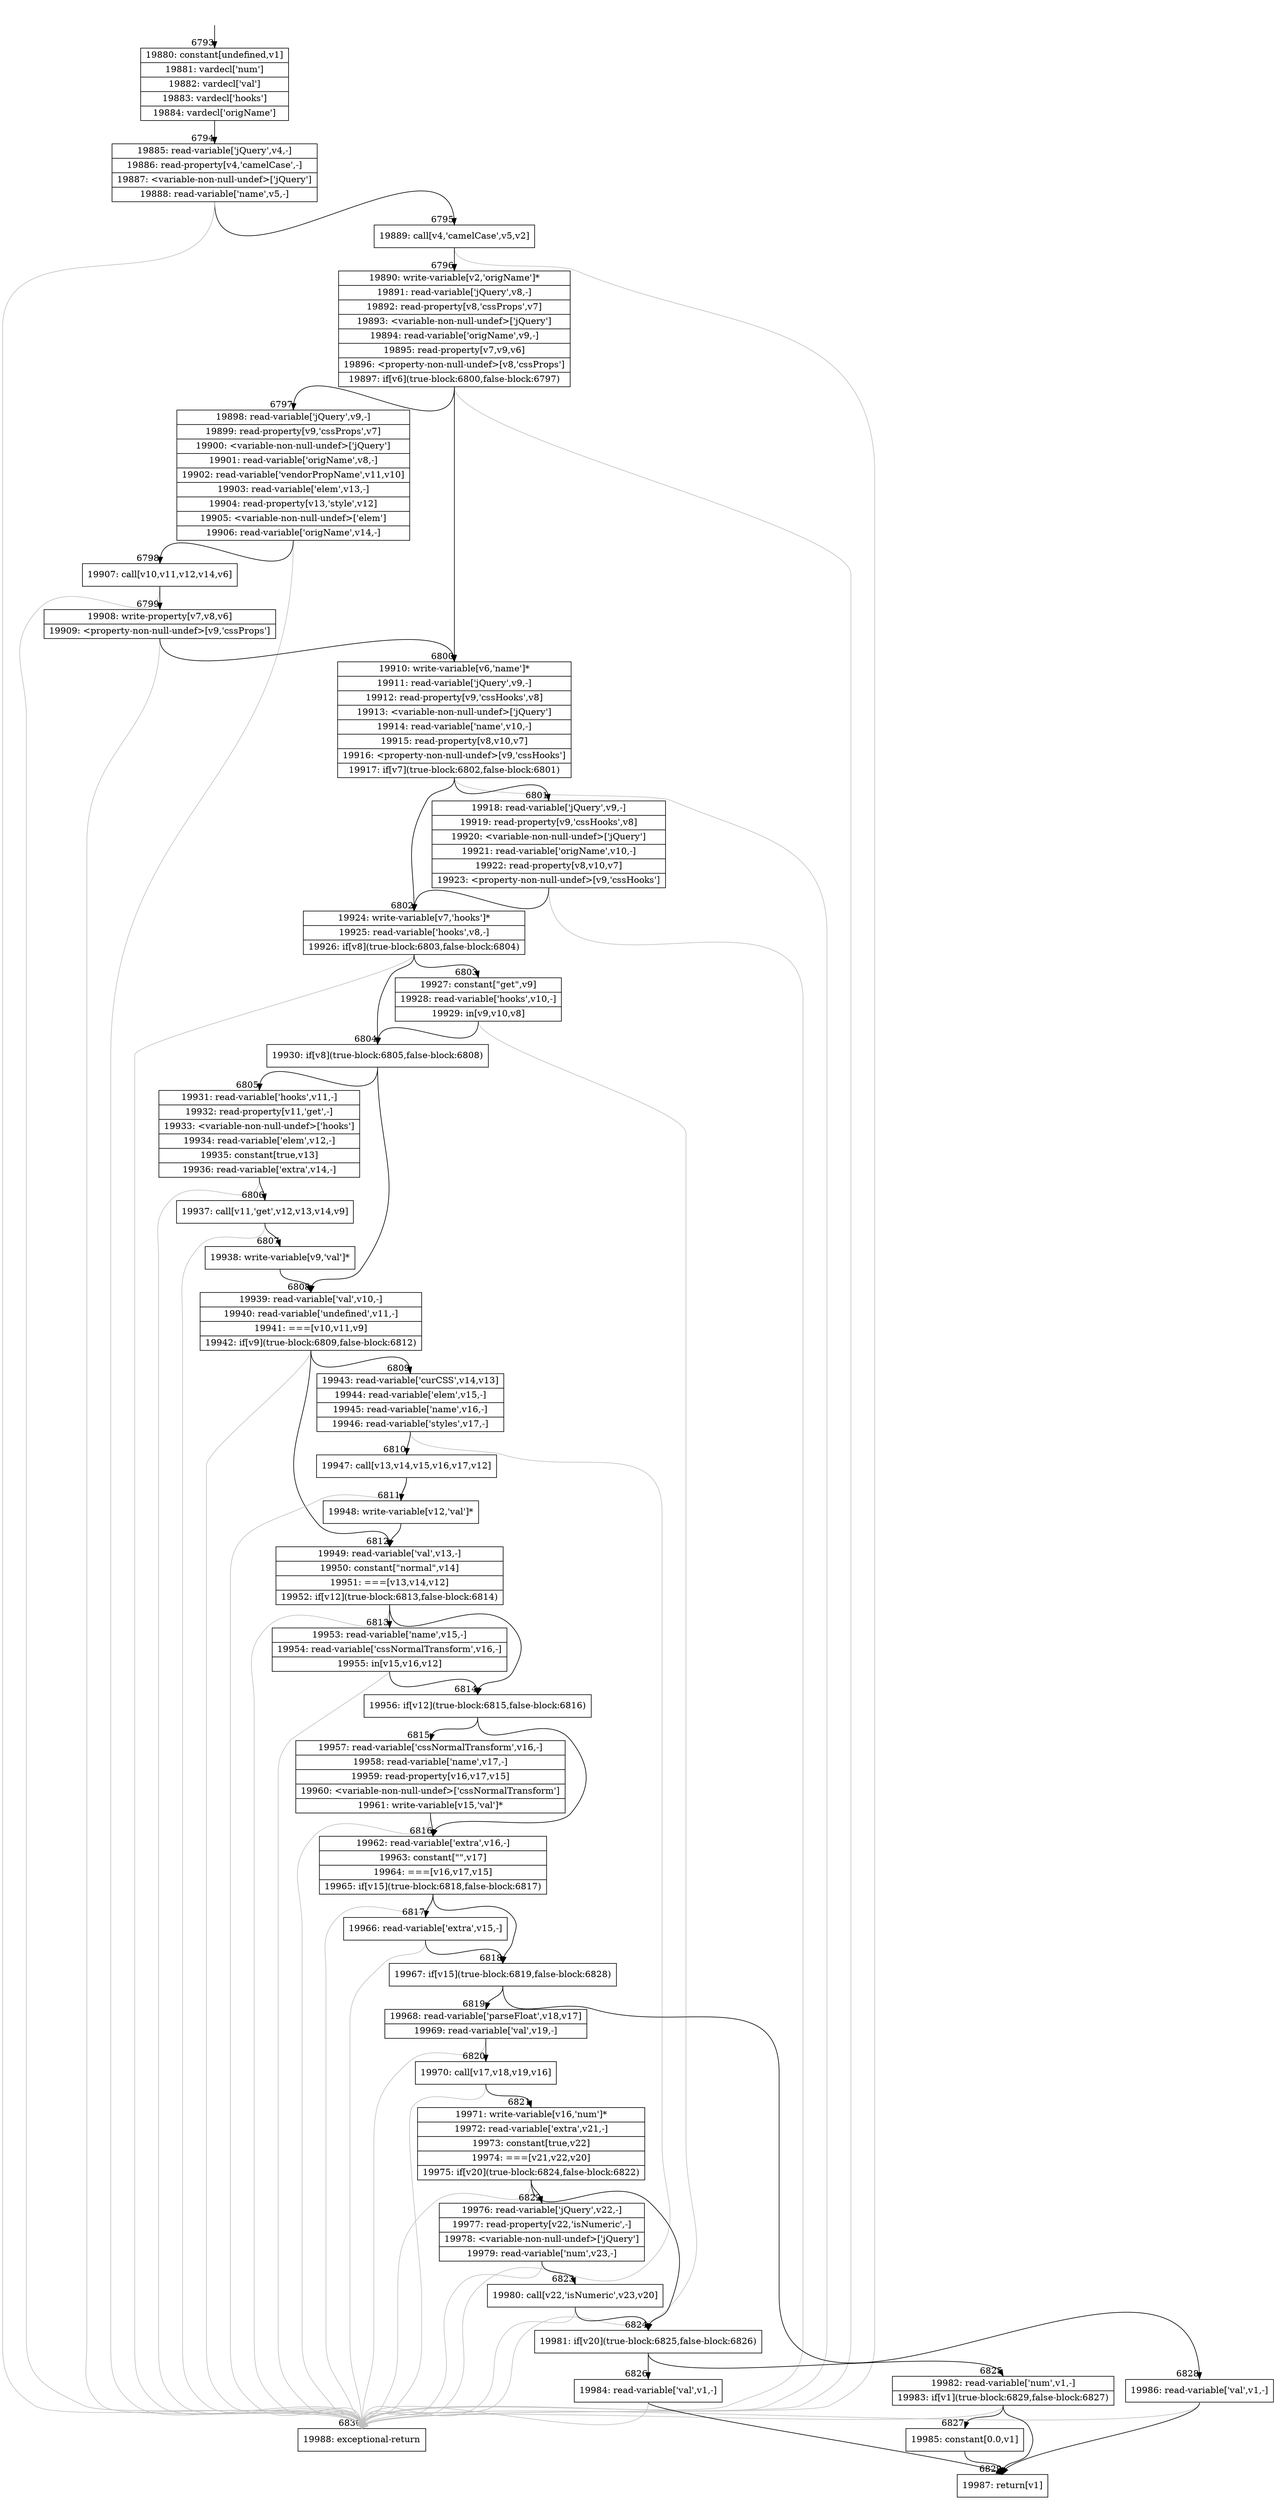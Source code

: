 digraph {
rankdir="TD"
BB_entry428[shape=none,label=""];
BB_entry428 -> BB6793 [tailport=s, headport=n, headlabel="    6793"]
BB6793 [shape=record label="{19880: constant[undefined,v1]|19881: vardecl['num']|19882: vardecl['val']|19883: vardecl['hooks']|19884: vardecl['origName']}" ] 
BB6793 -> BB6794 [tailport=s, headport=n, headlabel="      6794"]
BB6794 [shape=record label="{19885: read-variable['jQuery',v4,-]|19886: read-property[v4,'camelCase',-]|19887: \<variable-non-null-undef\>['jQuery']|19888: read-variable['name',v5,-]}" ] 
BB6794 -> BB6795 [tailport=s, headport=n, headlabel="      6795"]
BB6794 -> BB6830 [tailport=s, headport=n, color=gray, headlabel="      6830"]
BB6795 [shape=record label="{19889: call[v4,'camelCase',v5,v2]}" ] 
BB6795 -> BB6796 [tailport=s, headport=n, headlabel="      6796"]
BB6795 -> BB6830 [tailport=s, headport=n, color=gray]
BB6796 [shape=record label="{19890: write-variable[v2,'origName']*|19891: read-variable['jQuery',v8,-]|19892: read-property[v8,'cssProps',v7]|19893: \<variable-non-null-undef\>['jQuery']|19894: read-variable['origName',v9,-]|19895: read-property[v7,v9,v6]|19896: \<property-non-null-undef\>[v8,'cssProps']|19897: if[v6](true-block:6800,false-block:6797)}" ] 
BB6796 -> BB6800 [tailport=s, headport=n, headlabel="      6800"]
BB6796 -> BB6797 [tailport=s, headport=n, headlabel="      6797"]
BB6796 -> BB6830 [tailport=s, headport=n, color=gray]
BB6797 [shape=record label="{19898: read-variable['jQuery',v9,-]|19899: read-property[v9,'cssProps',v7]|19900: \<variable-non-null-undef\>['jQuery']|19901: read-variable['origName',v8,-]|19902: read-variable['vendorPropName',v11,v10]|19903: read-variable['elem',v13,-]|19904: read-property[v13,'style',v12]|19905: \<variable-non-null-undef\>['elem']|19906: read-variable['origName',v14,-]}" ] 
BB6797 -> BB6798 [tailport=s, headport=n, headlabel="      6798"]
BB6797 -> BB6830 [tailport=s, headport=n, color=gray]
BB6798 [shape=record label="{19907: call[v10,v11,v12,v14,v6]}" ] 
BB6798 -> BB6799 [tailport=s, headport=n, headlabel="      6799"]
BB6798 -> BB6830 [tailport=s, headport=n, color=gray]
BB6799 [shape=record label="{19908: write-property[v7,v8,v6]|19909: \<property-non-null-undef\>[v9,'cssProps']}" ] 
BB6799 -> BB6800 [tailport=s, headport=n]
BB6799 -> BB6830 [tailport=s, headport=n, color=gray]
BB6800 [shape=record label="{19910: write-variable[v6,'name']*|19911: read-variable['jQuery',v9,-]|19912: read-property[v9,'cssHooks',v8]|19913: \<variable-non-null-undef\>['jQuery']|19914: read-variable['name',v10,-]|19915: read-property[v8,v10,v7]|19916: \<property-non-null-undef\>[v9,'cssHooks']|19917: if[v7](true-block:6802,false-block:6801)}" ] 
BB6800 -> BB6802 [tailport=s, headport=n, headlabel="      6802"]
BB6800 -> BB6801 [tailport=s, headport=n, headlabel="      6801"]
BB6800 -> BB6830 [tailport=s, headport=n, color=gray]
BB6801 [shape=record label="{19918: read-variable['jQuery',v9,-]|19919: read-property[v9,'cssHooks',v8]|19920: \<variable-non-null-undef\>['jQuery']|19921: read-variable['origName',v10,-]|19922: read-property[v8,v10,v7]|19923: \<property-non-null-undef\>[v9,'cssHooks']}" ] 
BB6801 -> BB6802 [tailport=s, headport=n]
BB6801 -> BB6830 [tailport=s, headport=n, color=gray]
BB6802 [shape=record label="{19924: write-variable[v7,'hooks']*|19925: read-variable['hooks',v8,-]|19926: if[v8](true-block:6803,false-block:6804)}" ] 
BB6802 -> BB6804 [tailport=s, headport=n, headlabel="      6804"]
BB6802 -> BB6803 [tailport=s, headport=n, headlabel="      6803"]
BB6802 -> BB6830 [tailport=s, headport=n, color=gray]
BB6803 [shape=record label="{19927: constant[\"get\",v9]|19928: read-variable['hooks',v10,-]|19929: in[v9,v10,v8]}" ] 
BB6803 -> BB6804 [tailport=s, headport=n]
BB6803 -> BB6830 [tailport=s, headport=n, color=gray]
BB6804 [shape=record label="{19930: if[v8](true-block:6805,false-block:6808)}" ] 
BB6804 -> BB6805 [tailport=s, headport=n, headlabel="      6805"]
BB6804 -> BB6808 [tailport=s, headport=n, headlabel="      6808"]
BB6805 [shape=record label="{19931: read-variable['hooks',v11,-]|19932: read-property[v11,'get',-]|19933: \<variable-non-null-undef\>['hooks']|19934: read-variable['elem',v12,-]|19935: constant[true,v13]|19936: read-variable['extra',v14,-]}" ] 
BB6805 -> BB6806 [tailport=s, headport=n, headlabel="      6806"]
BB6805 -> BB6830 [tailport=s, headport=n, color=gray]
BB6806 [shape=record label="{19937: call[v11,'get',v12,v13,v14,v9]}" ] 
BB6806 -> BB6807 [tailport=s, headport=n, headlabel="      6807"]
BB6806 -> BB6830 [tailport=s, headport=n, color=gray]
BB6807 [shape=record label="{19938: write-variable[v9,'val']*}" ] 
BB6807 -> BB6808 [tailport=s, headport=n]
BB6808 [shape=record label="{19939: read-variable['val',v10,-]|19940: read-variable['undefined',v11,-]|19941: ===[v10,v11,v9]|19942: if[v9](true-block:6809,false-block:6812)}" ] 
BB6808 -> BB6809 [tailport=s, headport=n, headlabel="      6809"]
BB6808 -> BB6812 [tailport=s, headport=n, headlabel="      6812"]
BB6808 -> BB6830 [tailport=s, headport=n, color=gray]
BB6809 [shape=record label="{19943: read-variable['curCSS',v14,v13]|19944: read-variable['elem',v15,-]|19945: read-variable['name',v16,-]|19946: read-variable['styles',v17,-]}" ] 
BB6809 -> BB6810 [tailport=s, headport=n, headlabel="      6810"]
BB6809 -> BB6830 [tailport=s, headport=n, color=gray]
BB6810 [shape=record label="{19947: call[v13,v14,v15,v16,v17,v12]}" ] 
BB6810 -> BB6811 [tailport=s, headport=n, headlabel="      6811"]
BB6810 -> BB6830 [tailport=s, headport=n, color=gray]
BB6811 [shape=record label="{19948: write-variable[v12,'val']*}" ] 
BB6811 -> BB6812 [tailport=s, headport=n]
BB6812 [shape=record label="{19949: read-variable['val',v13,-]|19950: constant[\"normal\",v14]|19951: ===[v13,v14,v12]|19952: if[v12](true-block:6813,false-block:6814)}" ] 
BB6812 -> BB6814 [tailport=s, headport=n, headlabel="      6814"]
BB6812 -> BB6813 [tailport=s, headport=n, headlabel="      6813"]
BB6812 -> BB6830 [tailport=s, headport=n, color=gray]
BB6813 [shape=record label="{19953: read-variable['name',v15,-]|19954: read-variable['cssNormalTransform',v16,-]|19955: in[v15,v16,v12]}" ] 
BB6813 -> BB6814 [tailport=s, headport=n]
BB6813 -> BB6830 [tailport=s, headport=n, color=gray]
BB6814 [shape=record label="{19956: if[v12](true-block:6815,false-block:6816)}" ] 
BB6814 -> BB6815 [tailport=s, headport=n, headlabel="      6815"]
BB6814 -> BB6816 [tailport=s, headport=n, headlabel="      6816"]
BB6815 [shape=record label="{19957: read-variable['cssNormalTransform',v16,-]|19958: read-variable['name',v17,-]|19959: read-property[v16,v17,v15]|19960: \<variable-non-null-undef\>['cssNormalTransform']|19961: write-variable[v15,'val']*}" ] 
BB6815 -> BB6816 [tailport=s, headport=n]
BB6815 -> BB6830 [tailport=s, headport=n, color=gray]
BB6816 [shape=record label="{19962: read-variable['extra',v16,-]|19963: constant[\"\",v17]|19964: ===[v16,v17,v15]|19965: if[v15](true-block:6818,false-block:6817)}" ] 
BB6816 -> BB6818 [tailport=s, headport=n, headlabel="      6818"]
BB6816 -> BB6817 [tailport=s, headport=n, headlabel="      6817"]
BB6816 -> BB6830 [tailport=s, headport=n, color=gray]
BB6817 [shape=record label="{19966: read-variable['extra',v15,-]}" ] 
BB6817 -> BB6818 [tailport=s, headport=n]
BB6817 -> BB6830 [tailport=s, headport=n, color=gray]
BB6818 [shape=record label="{19967: if[v15](true-block:6819,false-block:6828)}" ] 
BB6818 -> BB6819 [tailport=s, headport=n, headlabel="      6819"]
BB6818 -> BB6828 [tailport=s, headport=n, headlabel="      6828"]
BB6819 [shape=record label="{19968: read-variable['parseFloat',v18,v17]|19969: read-variable['val',v19,-]}" ] 
BB6819 -> BB6820 [tailport=s, headport=n, headlabel="      6820"]
BB6819 -> BB6830 [tailport=s, headport=n, color=gray]
BB6820 [shape=record label="{19970: call[v17,v18,v19,v16]}" ] 
BB6820 -> BB6821 [tailport=s, headport=n, headlabel="      6821"]
BB6820 -> BB6830 [tailport=s, headport=n, color=gray]
BB6821 [shape=record label="{19971: write-variable[v16,'num']*|19972: read-variable['extra',v21,-]|19973: constant[true,v22]|19974: ===[v21,v22,v20]|19975: if[v20](true-block:6824,false-block:6822)}" ] 
BB6821 -> BB6824 [tailport=s, headport=n, headlabel="      6824"]
BB6821 -> BB6822 [tailport=s, headport=n, headlabel="      6822"]
BB6821 -> BB6830 [tailport=s, headport=n, color=gray]
BB6822 [shape=record label="{19976: read-variable['jQuery',v22,-]|19977: read-property[v22,'isNumeric',-]|19978: \<variable-non-null-undef\>['jQuery']|19979: read-variable['num',v23,-]}" ] 
BB6822 -> BB6823 [tailport=s, headport=n, headlabel="      6823"]
BB6822 -> BB6830 [tailport=s, headport=n, color=gray]
BB6823 [shape=record label="{19980: call[v22,'isNumeric',v23,v20]}" ] 
BB6823 -> BB6824 [tailport=s, headport=n]
BB6823 -> BB6830 [tailport=s, headport=n, color=gray]
BB6824 [shape=record label="{19981: if[v20](true-block:6825,false-block:6826)}" ] 
BB6824 -> BB6825 [tailport=s, headport=n, headlabel="      6825"]
BB6824 -> BB6826 [tailport=s, headport=n, headlabel="      6826"]
BB6825 [shape=record label="{19982: read-variable['num',v1,-]|19983: if[v1](true-block:6829,false-block:6827)}" ] 
BB6825 -> BB6829 [tailport=s, headport=n, headlabel="      6829"]
BB6825 -> BB6827 [tailport=s, headport=n, headlabel="      6827"]
BB6825 -> BB6830 [tailport=s, headport=n, color=gray]
BB6826 [shape=record label="{19984: read-variable['val',v1,-]}" ] 
BB6826 -> BB6829 [tailport=s, headport=n]
BB6826 -> BB6830 [tailport=s, headport=n, color=gray]
BB6827 [shape=record label="{19985: constant[0.0,v1]}" ] 
BB6827 -> BB6829 [tailport=s, headport=n]
BB6828 [shape=record label="{19986: read-variable['val',v1,-]}" ] 
BB6828 -> BB6829 [tailport=s, headport=n]
BB6828 -> BB6830 [tailport=s, headport=n, color=gray]
BB6829 [shape=record label="{19987: return[v1]}" ] 
BB6830 [shape=record label="{19988: exceptional-return}" ] 
}
